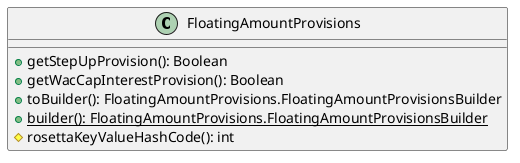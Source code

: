 @startuml

    class FloatingAmountProvisions [[FloatingAmountProvisions.html]] {
        +getStepUpProvision(): Boolean
        +getWacCapInterestProvision(): Boolean
        +toBuilder(): FloatingAmountProvisions.FloatingAmountProvisionsBuilder
        {static} +builder(): FloatingAmountProvisions.FloatingAmountProvisionsBuilder
        #rosettaKeyValueHashCode(): int
    }

@enduml
